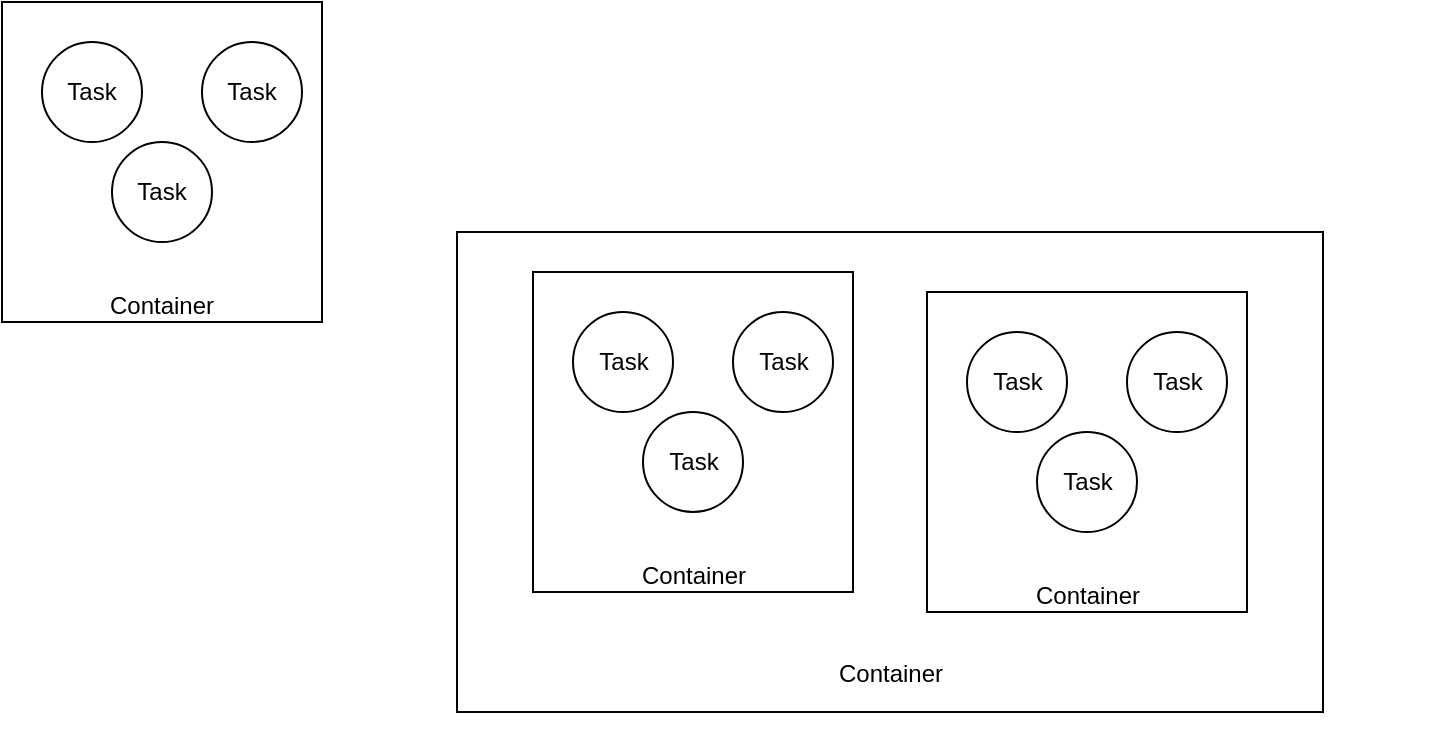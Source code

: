 <mxfile version="11.2.5" type="device" pages="1"><diagram id="4e7i3BdnPN2_mnWrWHK4" name="Page-1"><mxGraphModel dx="1086" dy="808" grid="1" gridSize="10" guides="1" tooltips="1" connect="1" arrows="1" fold="1" page="1" pageScale="1" pageWidth="827" pageHeight="1169" math="0" shadow="0"><root><mxCell id="0"/><mxCell id="1" parent="0"/><mxCell id="mDiJgYDq81jhFS1dGr6E-7" value="" style="group" vertex="1" connectable="0" parent="1"><mxGeometry x="105" y="90" width="160" height="160" as="geometry"/></mxCell><mxCell id="mDiJgYDq81jhFS1dGr6E-1" value="&lt;br&gt;&lt;br&gt;&lt;br&gt;&lt;br&gt;&lt;br&gt;&lt;br&gt;&lt;br&gt;&lt;br&gt;&lt;br&gt;&lt;br&gt;Container" style="whiteSpace=wrap;html=1;aspect=fixed;" vertex="1" parent="mDiJgYDq81jhFS1dGr6E-7"><mxGeometry width="160" height="160" as="geometry"/></mxCell><mxCell id="mDiJgYDq81jhFS1dGr6E-2" value="Task" style="ellipse;whiteSpace=wrap;html=1;aspect=fixed;" vertex="1" parent="mDiJgYDq81jhFS1dGr6E-7"><mxGeometry x="20" y="20" width="50" height="50" as="geometry"/></mxCell><mxCell id="mDiJgYDq81jhFS1dGr6E-5" value="Task" style="ellipse;whiteSpace=wrap;html=1;aspect=fixed;" vertex="1" parent="mDiJgYDq81jhFS1dGr6E-7"><mxGeometry x="100" y="20" width="50" height="50" as="geometry"/></mxCell><mxCell id="mDiJgYDq81jhFS1dGr6E-6" value="Task" style="ellipse;whiteSpace=wrap;html=1;aspect=fixed;" vertex="1" parent="mDiJgYDq81jhFS1dGr6E-7"><mxGeometry x="55" y="70" width="50" height="50" as="geometry"/></mxCell><mxCell id="mDiJgYDq81jhFS1dGr6E-20" value="" style="group" vertex="1" connectable="0" parent="1"><mxGeometry x="332.5" y="155" width="485" height="310" as="geometry"/></mxCell><mxCell id="mDiJgYDq81jhFS1dGr6E-19" value="&lt;br&gt;&lt;br&gt;&lt;br&gt;&lt;br&gt;&lt;br&gt;&lt;br&gt;&lt;br&gt;&lt;br&gt;&lt;br&gt;&lt;br&gt;&lt;br&gt;&lt;br&gt;&lt;br&gt;&lt;br&gt;Container" style="rounded=0;whiteSpace=wrap;html=1;" vertex="1" parent="mDiJgYDq81jhFS1dGr6E-20"><mxGeometry y="50" width="433" height="240" as="geometry"/></mxCell><mxCell id="mDiJgYDq81jhFS1dGr6E-14" value="" style="group" vertex="1" connectable="0" parent="mDiJgYDq81jhFS1dGr6E-20"><mxGeometry x="235" y="80" width="250" height="180" as="geometry"/></mxCell><mxCell id="mDiJgYDq81jhFS1dGr6E-15" value="&lt;br&gt;&lt;br&gt;&lt;br&gt;&lt;br&gt;&lt;br&gt;&lt;br&gt;&lt;br&gt;&lt;br&gt;&lt;br&gt;&lt;br&gt;Container" style="whiteSpace=wrap;html=1;aspect=fixed;" vertex="1" parent="mDiJgYDq81jhFS1dGr6E-14"><mxGeometry width="160" height="160" as="geometry"/></mxCell><mxCell id="mDiJgYDq81jhFS1dGr6E-16" value="Task" style="ellipse;whiteSpace=wrap;html=1;aspect=fixed;" vertex="1" parent="mDiJgYDq81jhFS1dGr6E-14"><mxGeometry x="20" y="20" width="50" height="50" as="geometry"/></mxCell><mxCell id="mDiJgYDq81jhFS1dGr6E-17" value="Task" style="ellipse;whiteSpace=wrap;html=1;aspect=fixed;" vertex="1" parent="mDiJgYDq81jhFS1dGr6E-14"><mxGeometry x="100" y="20" width="50" height="50" as="geometry"/></mxCell><mxCell id="mDiJgYDq81jhFS1dGr6E-18" value="Task" style="ellipse;whiteSpace=wrap;html=1;aspect=fixed;" vertex="1" parent="mDiJgYDq81jhFS1dGr6E-14"><mxGeometry x="55" y="70" width="50" height="50" as="geometry"/></mxCell><mxCell id="mDiJgYDq81jhFS1dGr6E-8" value="" style="group" vertex="1" connectable="0" parent="mDiJgYDq81jhFS1dGr6E-20"><mxGeometry x="38" y="70" width="160" height="160" as="geometry"/></mxCell><mxCell id="mDiJgYDq81jhFS1dGr6E-9" value="&lt;br&gt;&lt;br&gt;&lt;br&gt;&lt;br&gt;&lt;br&gt;&lt;br&gt;&lt;br&gt;&lt;br&gt;&lt;br&gt;&lt;br&gt;Container" style="whiteSpace=wrap;html=1;aspect=fixed;" vertex="1" parent="mDiJgYDq81jhFS1dGr6E-8"><mxGeometry width="160" height="160" as="geometry"/></mxCell><mxCell id="mDiJgYDq81jhFS1dGr6E-10" value="Task" style="ellipse;whiteSpace=wrap;html=1;aspect=fixed;" vertex="1" parent="mDiJgYDq81jhFS1dGr6E-8"><mxGeometry x="20" y="20" width="50" height="50" as="geometry"/></mxCell><mxCell id="mDiJgYDq81jhFS1dGr6E-11" value="Task" style="ellipse;whiteSpace=wrap;html=1;aspect=fixed;" vertex="1" parent="mDiJgYDq81jhFS1dGr6E-8"><mxGeometry x="100" y="20" width="50" height="50" as="geometry"/></mxCell><mxCell id="mDiJgYDq81jhFS1dGr6E-12" value="Task" style="ellipse;whiteSpace=wrap;html=1;aspect=fixed;" vertex="1" parent="mDiJgYDq81jhFS1dGr6E-8"><mxGeometry x="55" y="70" width="50" height="50" as="geometry"/></mxCell></root></mxGraphModel></diagram></mxfile>